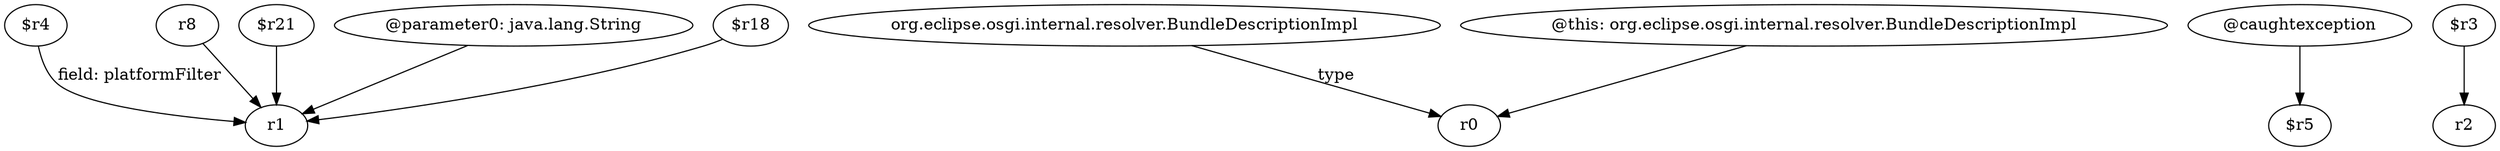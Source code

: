 digraph g {
0[label="$r4"]
1[label="r1"]
0->1[label="field: platformFilter"]
2[label="org.eclipse.osgi.internal.resolver.BundleDescriptionImpl"]
3[label="r0"]
2->3[label="type"]
4[label="@this: org.eclipse.osgi.internal.resolver.BundleDescriptionImpl"]
4->3[label=""]
5[label="r8"]
5->1[label=""]
6[label="$r21"]
6->1[label=""]
7[label="@caughtexception"]
8[label="$r5"]
7->8[label=""]
9[label="@parameter0: java.lang.String"]
9->1[label=""]
10[label="$r3"]
11[label="r2"]
10->11[label=""]
12[label="$r18"]
12->1[label=""]
}